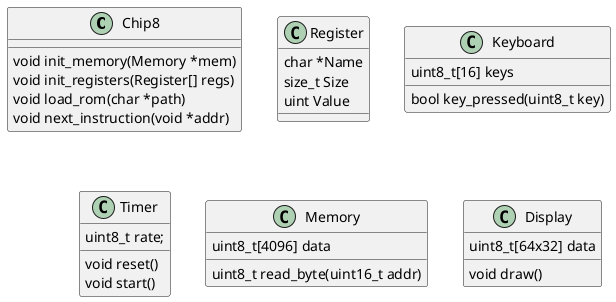 @startuml

class Chip8 {
    void init_memory(Memory *mem)
    void init_registers(Register[] regs)
    void load_rom(char *path)
    void next_instruction(void *addr)
}

class Register {
    char *Name
    size_t Size
    uint Value
}

class Keyboard {
    uint8_t[16] keys
    bool key_pressed(uint8_t key)
}

class Timer {
    uint8_t rate;
    void reset()
    void start()
}

class Memory {
    uint8_t[4096] data
    uint8_t read_byte(uint16_t addr)
}

class Display {
    uint8_t[64x32] data
    void draw()
}

@enduml
